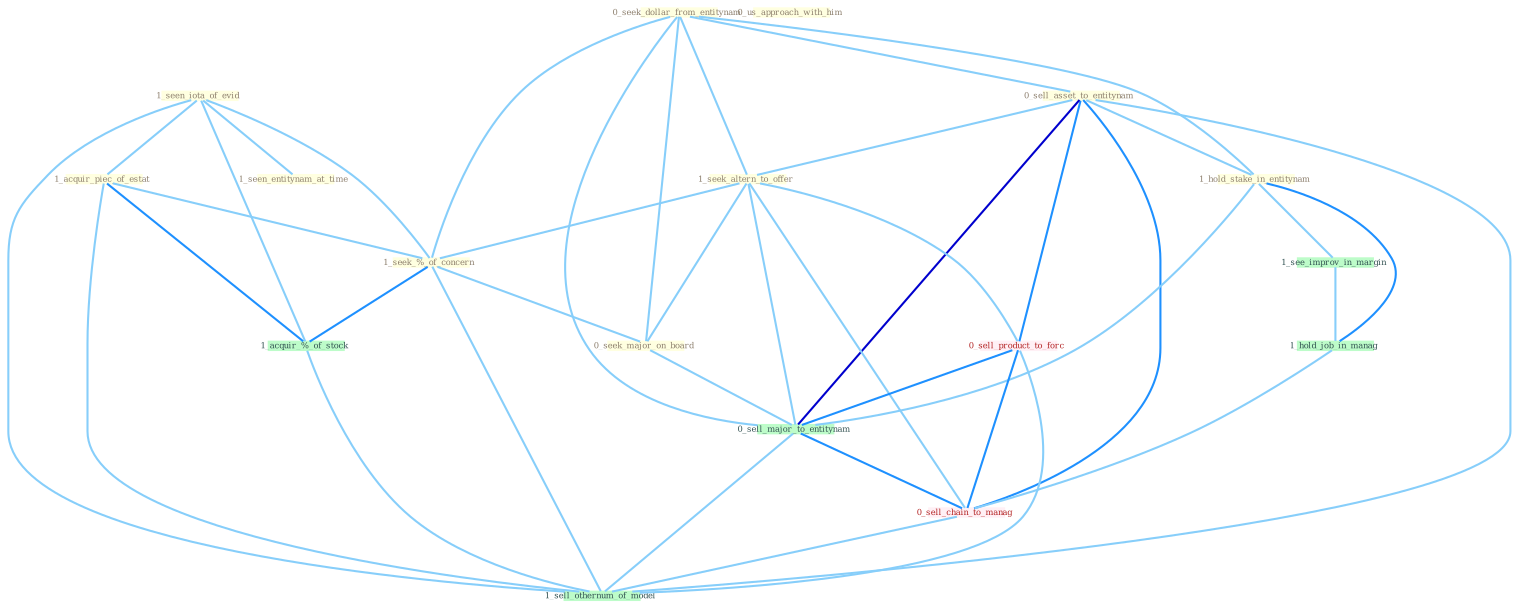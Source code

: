 Graph G{ 
    node
    [shape=polygon,style=filled,width=.5,height=.06,color="#BDFCC9",fixedsize=true,fontsize=4,
    fontcolor="#2f4f4f"];
    {node
    [color="#ffffe0", fontcolor="#8b7d6b"] "1_seen_iota_of_evid " "1_acquir_piec_of_estat " "0_seek_dollar_from_entitynam " "1_seen_entitynam_at_time " "0_us_approach_with_him " "0_sell_asset_to_entitynam " "1_hold_stake_in_entitynam " "1_seek_altern_to_offer " "1_seek_%_of_concern " "0_seek_major_on_board "}
{node [color="#fff0f5", fontcolor="#b22222"] "0_sell_product_to_forc " "0_sell_chain_to_manag "}
edge [color="#B0E2FF"];

	"1_seen_iota_of_evid " -- "1_acquir_piec_of_estat " [w="1", color="#87cefa" ];
	"1_seen_iota_of_evid " -- "1_seen_entitynam_at_time " [w="1", color="#87cefa" ];
	"1_seen_iota_of_evid " -- "1_seek_%_of_concern " [w="1", color="#87cefa" ];
	"1_seen_iota_of_evid " -- "1_acquir_%_of_stock " [w="1", color="#87cefa" ];
	"1_seen_iota_of_evid " -- "1_sell_othernum_of_model " [w="1", color="#87cefa" ];
	"1_acquir_piec_of_estat " -- "1_seek_%_of_concern " [w="1", color="#87cefa" ];
	"1_acquir_piec_of_estat " -- "1_acquir_%_of_stock " [w="2", color="#1e90ff" , len=0.8];
	"1_acquir_piec_of_estat " -- "1_sell_othernum_of_model " [w="1", color="#87cefa" ];
	"0_seek_dollar_from_entitynam " -- "0_sell_asset_to_entitynam " [w="1", color="#87cefa" ];
	"0_seek_dollar_from_entitynam " -- "1_hold_stake_in_entitynam " [w="1", color="#87cefa" ];
	"0_seek_dollar_from_entitynam " -- "1_seek_altern_to_offer " [w="1", color="#87cefa" ];
	"0_seek_dollar_from_entitynam " -- "1_seek_%_of_concern " [w="1", color="#87cefa" ];
	"0_seek_dollar_from_entitynam " -- "0_seek_major_on_board " [w="1", color="#87cefa" ];
	"0_seek_dollar_from_entitynam " -- "0_sell_major_to_entitynam " [w="1", color="#87cefa" ];
	"0_sell_asset_to_entitynam " -- "1_hold_stake_in_entitynam " [w="1", color="#87cefa" ];
	"0_sell_asset_to_entitynam " -- "1_seek_altern_to_offer " [w="1", color="#87cefa" ];
	"0_sell_asset_to_entitynam " -- "0_sell_product_to_forc " [w="2", color="#1e90ff" , len=0.8];
	"0_sell_asset_to_entitynam " -- "0_sell_major_to_entitynam " [w="3", color="#0000cd" , len=0.6];
	"0_sell_asset_to_entitynam " -- "0_sell_chain_to_manag " [w="2", color="#1e90ff" , len=0.8];
	"0_sell_asset_to_entitynam " -- "1_sell_othernum_of_model " [w="1", color="#87cefa" ];
	"1_hold_stake_in_entitynam " -- "1_see_improv_in_margin " [w="1", color="#87cefa" ];
	"1_hold_stake_in_entitynam " -- "1_hold_job_in_manag " [w="2", color="#1e90ff" , len=0.8];
	"1_hold_stake_in_entitynam " -- "0_sell_major_to_entitynam " [w="1", color="#87cefa" ];
	"1_seek_altern_to_offer " -- "1_seek_%_of_concern " [w="1", color="#87cefa" ];
	"1_seek_altern_to_offer " -- "0_seek_major_on_board " [w="1", color="#87cefa" ];
	"1_seek_altern_to_offer " -- "0_sell_product_to_forc " [w="1", color="#87cefa" ];
	"1_seek_altern_to_offer " -- "0_sell_major_to_entitynam " [w="1", color="#87cefa" ];
	"1_seek_altern_to_offer " -- "0_sell_chain_to_manag " [w="1", color="#87cefa" ];
	"1_seek_%_of_concern " -- "0_seek_major_on_board " [w="1", color="#87cefa" ];
	"1_seek_%_of_concern " -- "1_acquir_%_of_stock " [w="2", color="#1e90ff" , len=0.8];
	"1_seek_%_of_concern " -- "1_sell_othernum_of_model " [w="1", color="#87cefa" ];
	"0_seek_major_on_board " -- "0_sell_major_to_entitynam " [w="1", color="#87cefa" ];
	"1_see_improv_in_margin " -- "1_hold_job_in_manag " [w="1", color="#87cefa" ];
	"1_acquir_%_of_stock " -- "1_sell_othernum_of_model " [w="1", color="#87cefa" ];
	"1_hold_job_in_manag " -- "0_sell_chain_to_manag " [w="1", color="#87cefa" ];
	"0_sell_product_to_forc " -- "0_sell_major_to_entitynam " [w="2", color="#1e90ff" , len=0.8];
	"0_sell_product_to_forc " -- "0_sell_chain_to_manag " [w="2", color="#1e90ff" , len=0.8];
	"0_sell_product_to_forc " -- "1_sell_othernum_of_model " [w="1", color="#87cefa" ];
	"0_sell_major_to_entitynam " -- "0_sell_chain_to_manag " [w="2", color="#1e90ff" , len=0.8];
	"0_sell_major_to_entitynam " -- "1_sell_othernum_of_model " [w="1", color="#87cefa" ];
	"0_sell_chain_to_manag " -- "1_sell_othernum_of_model " [w="1", color="#87cefa" ];
}